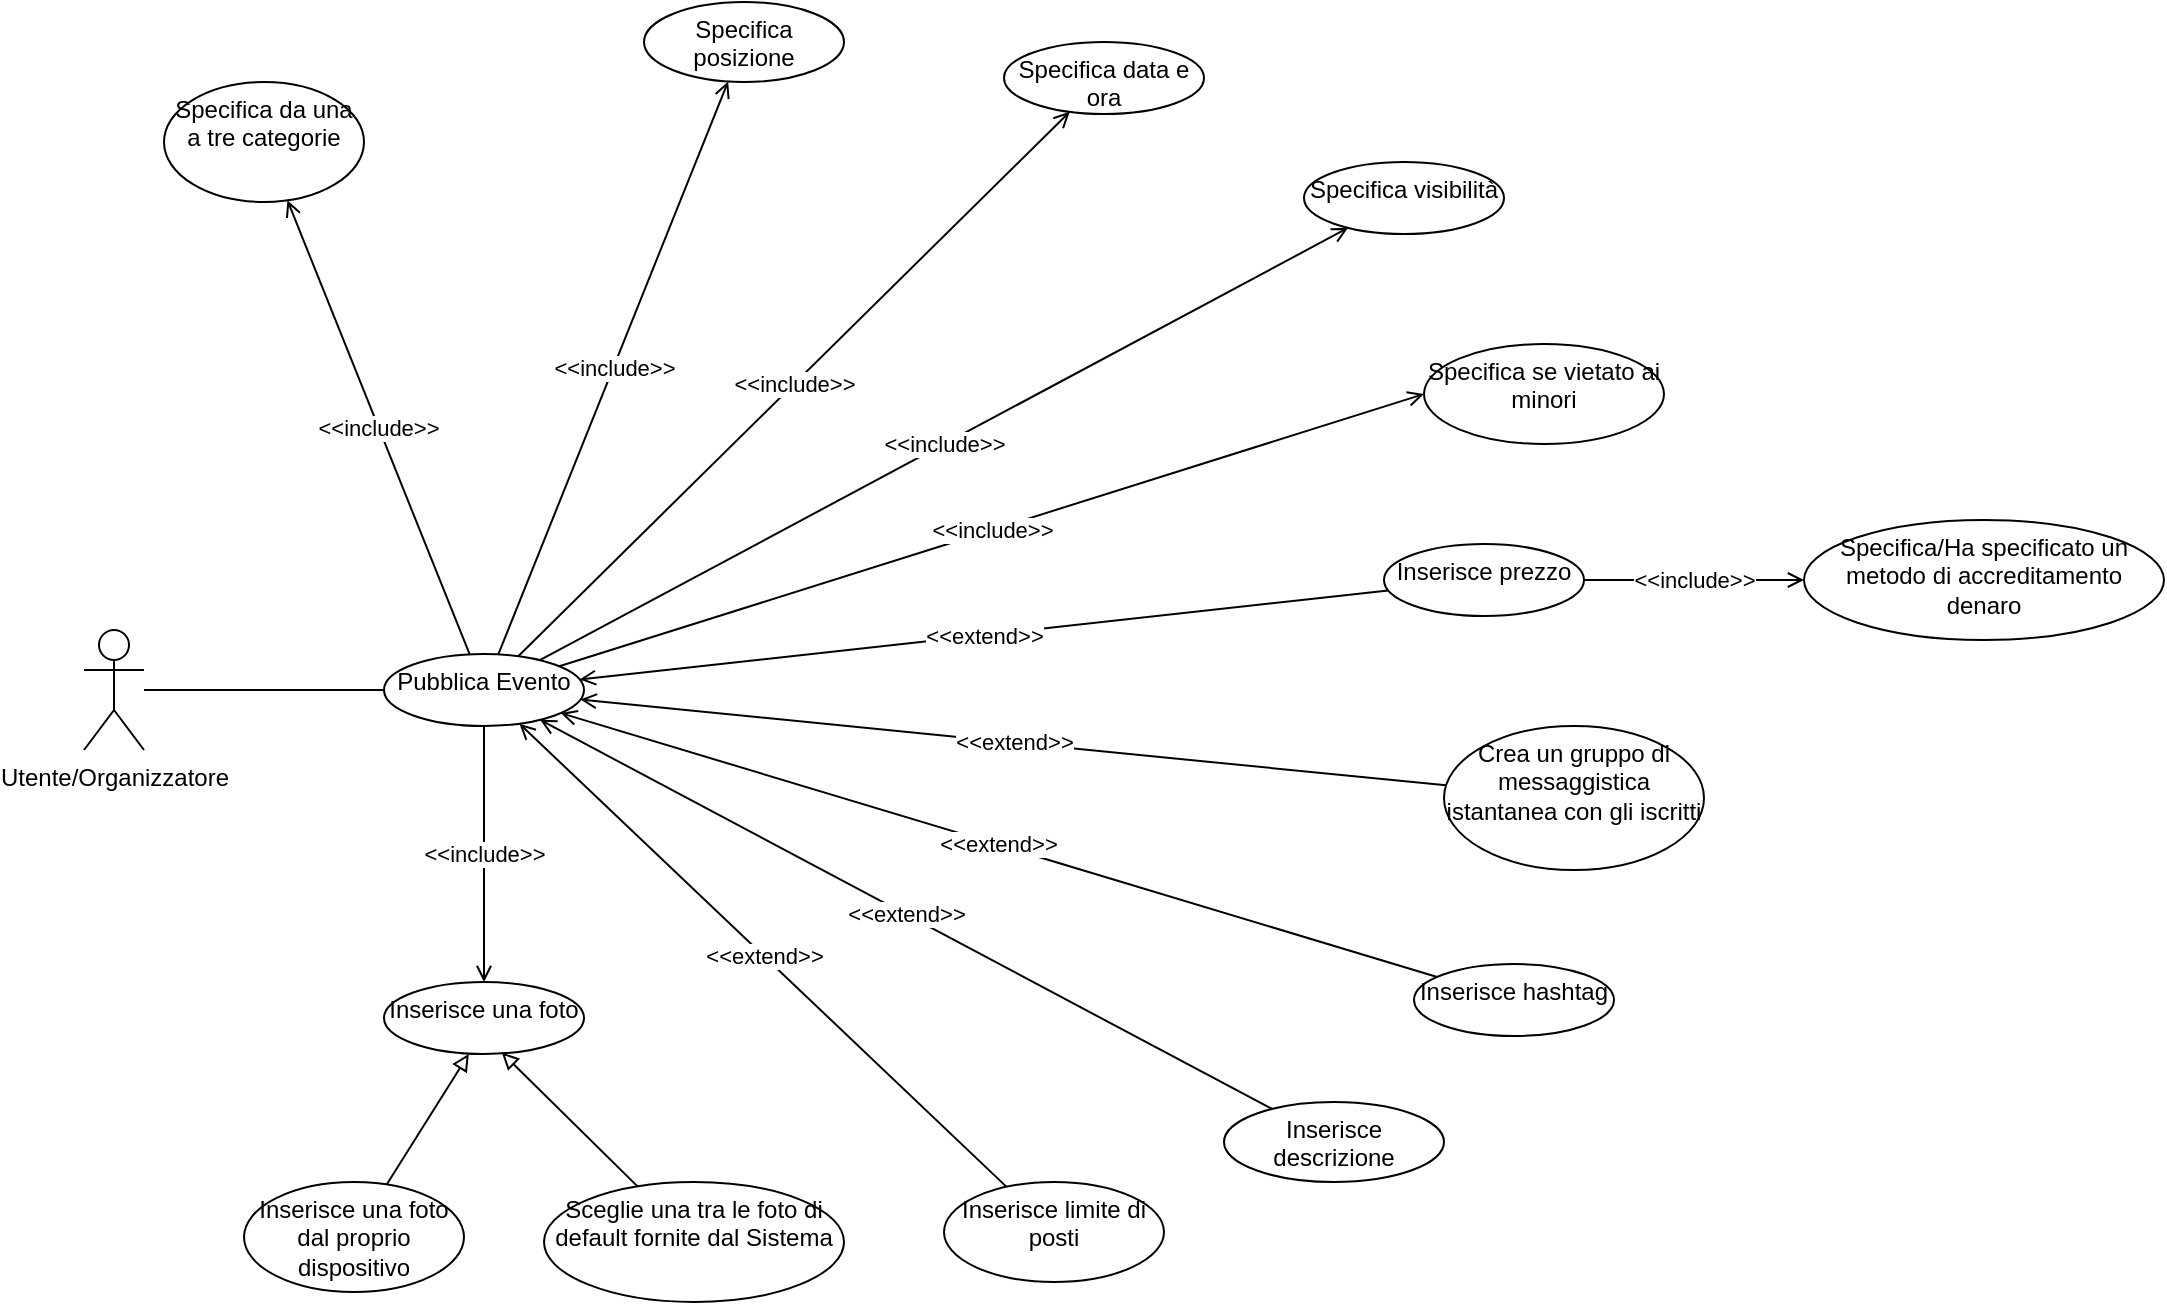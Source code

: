 <mxfile version="20.5.1" type="device"><diagram id="_5XBBRYtAhddYaDxk2yC" name="Page-1"><mxGraphModel dx="1019" dy="549" grid="1" gridSize="10" guides="1" tooltips="1" connect="1" arrows="1" fold="1" page="1" pageScale="1" pageWidth="1169" pageHeight="827" math="0" shadow="0"><root><mxCell id="0"/><mxCell id="1" parent="0"/><mxCell id="RfwpB_Vja_eAW2Q9kkH7-3" value="" style="rounded=0;orthogonalLoop=1;jettySize=auto;html=1;endArrow=none;endFill=0;" parent="1" source="RfwpB_Vja_eAW2Q9kkH7-1" target="RfwpB_Vja_eAW2Q9kkH7-2" edge="1"><mxGeometry relative="1" as="geometry"/></mxCell><mxCell id="RfwpB_Vja_eAW2Q9kkH7-1" value="Utente/Organizzatore" style="shape=umlActor;verticalLabelPosition=bottom;verticalAlign=top;html=1;outlineConnect=0;" parent="1" vertex="1"><mxGeometry x="80" y="403" width="30" height="60" as="geometry"/></mxCell><mxCell id="RfwpB_Vja_eAW2Q9kkH7-5" value="&amp;lt;&amp;lt;include&amp;gt;&amp;gt;" style="edgeStyle=none;rounded=0;orthogonalLoop=1;jettySize=auto;html=1;endArrow=open;endFill=0;" parent="1" source="RfwpB_Vja_eAW2Q9kkH7-2" target="RfwpB_Vja_eAW2Q9kkH7-4" edge="1"><mxGeometry relative="1" as="geometry"/></mxCell><mxCell id="RfwpB_Vja_eAW2Q9kkH7-7" value="&amp;lt;&amp;lt;include&amp;gt;&amp;gt;" style="edgeStyle=none;rounded=0;orthogonalLoop=1;jettySize=auto;html=1;endArrow=open;endFill=0;" parent="1" source="RfwpB_Vja_eAW2Q9kkH7-2" target="RfwpB_Vja_eAW2Q9kkH7-6" edge="1"><mxGeometry relative="1" as="geometry"/></mxCell><mxCell id="RfwpB_Vja_eAW2Q9kkH7-9" value="&amp;lt;&amp;lt;include&amp;gt;&amp;gt;" style="edgeStyle=none;rounded=0;orthogonalLoop=1;jettySize=auto;html=1;endArrow=open;endFill=0;" parent="1" source="RfwpB_Vja_eAW2Q9kkH7-2" target="RfwpB_Vja_eAW2Q9kkH7-8" edge="1"><mxGeometry relative="1" as="geometry"/></mxCell><mxCell id="RfwpB_Vja_eAW2Q9kkH7-11" value="&amp;lt;&amp;lt;include&amp;gt;&amp;gt;" style="edgeStyle=none;rounded=0;orthogonalLoop=1;jettySize=auto;html=1;endArrow=open;endFill=0;" parent="1" source="RfwpB_Vja_eAW2Q9kkH7-2" target="RfwpB_Vja_eAW2Q9kkH7-10" edge="1"><mxGeometry relative="1" as="geometry"/></mxCell><mxCell id="RfwpB_Vja_eAW2Q9kkH7-13" value="&amp;lt;&amp;lt;include&amp;gt;&amp;gt;" style="edgeStyle=none;rounded=0;orthogonalLoop=1;jettySize=auto;html=1;endArrow=open;endFill=0;" parent="1" source="RfwpB_Vja_eAW2Q9kkH7-2" target="RfwpB_Vja_eAW2Q9kkH7-12" edge="1"><mxGeometry relative="1" as="geometry"/></mxCell><mxCell id="RfwpB_Vja_eAW2Q9kkH7-21" value="&amp;lt;&amp;lt;extend&amp;gt;&amp;gt;" style="edgeStyle=none;rounded=0;orthogonalLoop=1;jettySize=auto;html=1;endArrow=open;endFill=0;" parent="1" source="RfwpB_Vja_eAW2Q9kkH7-20" target="RfwpB_Vja_eAW2Q9kkH7-2" edge="1"><mxGeometry relative="1" as="geometry"/></mxCell><mxCell id="RfwpB_Vja_eAW2Q9kkH7-23" value="&lt;meta charset=&quot;utf-8&quot;&gt;&lt;span style=&quot;color: rgb(0, 0, 0); font-family: Helvetica; font-size: 11px; font-style: normal; font-variant-ligatures: normal; font-variant-caps: normal; font-weight: 400; letter-spacing: normal; orphans: 2; text-align: center; text-indent: 0px; text-transform: none; widows: 2; word-spacing: 0px; -webkit-text-stroke-width: 0px; background-color: rgb(255, 255, 255); text-decoration-thickness: initial; text-decoration-style: initial; text-decoration-color: initial; float: none; display: inline !important;&quot;&gt;&amp;lt;&amp;lt;extend&amp;gt;&amp;gt;&lt;/span&gt;" style="edgeStyle=none;rounded=0;orthogonalLoop=1;jettySize=auto;html=1;endArrow=open;endFill=0;" parent="1" source="RfwpB_Vja_eAW2Q9kkH7-22" target="RfwpB_Vja_eAW2Q9kkH7-2" edge="1"><mxGeometry relative="1" as="geometry"/></mxCell><mxCell id="RfwpB_Vja_eAW2Q9kkH7-27" value="&lt;meta charset=&quot;utf-8&quot;&gt;&lt;span style=&quot;color: rgb(0, 0, 0); font-family: Helvetica; font-size: 11px; font-style: normal; font-variant-ligatures: normal; font-variant-caps: normal; font-weight: 400; letter-spacing: normal; orphans: 2; text-align: center; text-indent: 0px; text-transform: none; widows: 2; word-spacing: 0px; -webkit-text-stroke-width: 0px; background-color: rgb(255, 255, 255); text-decoration-thickness: initial; text-decoration-style: initial; text-decoration-color: initial; float: none; display: inline !important;&quot;&gt;&amp;lt;&amp;lt;extend&amp;gt;&amp;gt;&lt;/span&gt;" style="edgeStyle=none;rounded=0;orthogonalLoop=1;jettySize=auto;html=1;endArrow=open;endFill=0;" parent="1" source="RfwpB_Vja_eAW2Q9kkH7-26" target="RfwpB_Vja_eAW2Q9kkH7-2" edge="1"><mxGeometry relative="1" as="geometry"/></mxCell><mxCell id="RfwpB_Vja_eAW2Q9kkH7-29" value="&amp;lt;&amp;lt;include&amp;gt;&amp;gt;" style="edgeStyle=none;rounded=0;orthogonalLoop=1;jettySize=auto;html=1;entryX=0;entryY=0.5;entryDx=0;entryDy=0;endArrow=open;endFill=0;" parent="1" source="RfwpB_Vja_eAW2Q9kkH7-2" target="RfwpB_Vja_eAW2Q9kkH7-28" edge="1"><mxGeometry relative="1" as="geometry"/></mxCell><mxCell id="RfwpB_Vja_eAW2Q9kkH7-31" value="&amp;lt;&amp;lt;extend&amp;gt;&amp;gt;" style="edgeStyle=none;rounded=0;orthogonalLoop=1;jettySize=auto;html=1;endArrow=open;endFill=0;" parent="1" source="RfwpB_Vja_eAW2Q9kkH7-30" target="RfwpB_Vja_eAW2Q9kkH7-2" edge="1"><mxGeometry relative="1" as="geometry"/></mxCell><mxCell id="CFzd_1MBcUqCHnpPdfaQ-2" value="&amp;lt;&amp;lt;extend&amp;gt;&amp;gt;" style="edgeStyle=none;rounded=0;orthogonalLoop=1;jettySize=auto;html=1;endArrow=open;endFill=0;" edge="1" parent="1" source="CFzd_1MBcUqCHnpPdfaQ-1" target="RfwpB_Vja_eAW2Q9kkH7-2"><mxGeometry relative="1" as="geometry"/></mxCell><mxCell id="RfwpB_Vja_eAW2Q9kkH7-2" value="Pubblica Evento" style="ellipse;whiteSpace=wrap;html=1;verticalAlign=top;" parent="1" vertex="1"><mxGeometry x="230" y="415" width="100" height="36" as="geometry"/></mxCell><mxCell id="RfwpB_Vja_eAW2Q9kkH7-4" value="Specifica da una a tre categorie" style="ellipse;whiteSpace=wrap;html=1;verticalAlign=top;" parent="1" vertex="1"><mxGeometry x="120" y="129" width="100" height="60" as="geometry"/></mxCell><mxCell id="RfwpB_Vja_eAW2Q9kkH7-6" value="Specifica posizione" style="ellipse;whiteSpace=wrap;html=1;verticalAlign=top;" parent="1" vertex="1"><mxGeometry x="360" y="89" width="100" height="40" as="geometry"/></mxCell><mxCell id="RfwpB_Vja_eAW2Q9kkH7-8" value="Specifica data e ora" style="ellipse;whiteSpace=wrap;html=1;verticalAlign=top;" parent="1" vertex="1"><mxGeometry x="540" y="109" width="100" height="36" as="geometry"/></mxCell><mxCell id="RfwpB_Vja_eAW2Q9kkH7-10" value="Specifica visibilità" style="ellipse;whiteSpace=wrap;html=1;verticalAlign=top;" parent="1" vertex="1"><mxGeometry x="690" y="169" width="100" height="36" as="geometry"/></mxCell><mxCell id="RfwpB_Vja_eAW2Q9kkH7-12" value="Inserisce una foto" style="ellipse;whiteSpace=wrap;html=1;verticalAlign=top;" parent="1" vertex="1"><mxGeometry x="230" y="579" width="100" height="36" as="geometry"/></mxCell><mxCell id="RfwpB_Vja_eAW2Q9kkH7-18" style="edgeStyle=none;rounded=0;orthogonalLoop=1;jettySize=auto;html=1;entryX=0.424;entryY=1;entryDx=0;entryDy=0;entryPerimeter=0;endArrow=block;endFill=0;" parent="1" source="RfwpB_Vja_eAW2Q9kkH7-16" target="RfwpB_Vja_eAW2Q9kkH7-12" edge="1"><mxGeometry relative="1" as="geometry"/></mxCell><mxCell id="RfwpB_Vja_eAW2Q9kkH7-16" value="Inserisce una foto dal proprio dispositivo" style="ellipse;whiteSpace=wrap;html=1;verticalAlign=top;" parent="1" vertex="1"><mxGeometry x="160" y="679" width="110" height="55" as="geometry"/></mxCell><mxCell id="RfwpB_Vja_eAW2Q9kkH7-19" style="edgeStyle=none;rounded=0;orthogonalLoop=1;jettySize=auto;html=1;entryX=0.589;entryY=0.98;entryDx=0;entryDy=0;entryPerimeter=0;endArrow=block;endFill=0;" parent="1" source="RfwpB_Vja_eAW2Q9kkH7-17" target="RfwpB_Vja_eAW2Q9kkH7-12" edge="1"><mxGeometry relative="1" as="geometry"/></mxCell><mxCell id="RfwpB_Vja_eAW2Q9kkH7-17" value="Sceglie una tra le foto di default fornite dal Sistema" style="ellipse;whiteSpace=wrap;html=1;verticalAlign=top;" parent="1" vertex="1"><mxGeometry x="310" y="679" width="150" height="60" as="geometry"/></mxCell><mxCell id="RfwpB_Vja_eAW2Q9kkH7-20" value="Inserisce hashtag" style="ellipse;whiteSpace=wrap;html=1;verticalAlign=top;" parent="1" vertex="1"><mxGeometry x="745" y="570" width="100" height="36" as="geometry"/></mxCell><mxCell id="RfwpB_Vja_eAW2Q9kkH7-22" value="Inserisce descrizione" style="ellipse;whiteSpace=wrap;html=1;verticalAlign=top;" parent="1" vertex="1"><mxGeometry x="650" y="639" width="110" height="40" as="geometry"/></mxCell><mxCell id="RfwpB_Vja_eAW2Q9kkH7-26" value="Inserisce limite di posti" style="ellipse;whiteSpace=wrap;html=1;verticalAlign=top;" parent="1" vertex="1"><mxGeometry x="510" y="679" width="110" height="50" as="geometry"/></mxCell><mxCell id="RfwpB_Vja_eAW2Q9kkH7-28" value="Specifica se vietato ai minori" style="ellipse;whiteSpace=wrap;html=1;verticalAlign=top;" parent="1" vertex="1"><mxGeometry x="750" y="260" width="120" height="50" as="geometry"/></mxCell><mxCell id="RfwpB_Vja_eAW2Q9kkH7-30" value="Crea un gruppo di messaggistica istantanea con gli iscritti" style="ellipse;whiteSpace=wrap;html=1;verticalAlign=top;" parent="1" vertex="1"><mxGeometry x="760" y="451" width="130" height="72" as="geometry"/></mxCell><mxCell id="CFzd_1MBcUqCHnpPdfaQ-5" value="&amp;lt;&amp;lt;include&amp;gt;&amp;gt;" style="edgeStyle=none;rounded=0;orthogonalLoop=1;jettySize=auto;html=1;endArrow=open;endFill=0;" edge="1" parent="1" source="CFzd_1MBcUqCHnpPdfaQ-1" target="CFzd_1MBcUqCHnpPdfaQ-4"><mxGeometry relative="1" as="geometry"/></mxCell><mxCell id="CFzd_1MBcUqCHnpPdfaQ-1" value="Inserisce prezzo" style="ellipse;whiteSpace=wrap;html=1;verticalAlign=top;" vertex="1" parent="1"><mxGeometry x="730" y="360" width="100" height="36" as="geometry"/></mxCell><mxCell id="CFzd_1MBcUqCHnpPdfaQ-4" value="Specifica/Ha specificato un metodo di accreditamento denaro" style="ellipse;whiteSpace=wrap;html=1;verticalAlign=top;" vertex="1" parent="1"><mxGeometry x="940" y="348" width="180" height="60" as="geometry"/></mxCell></root></mxGraphModel></diagram></mxfile>